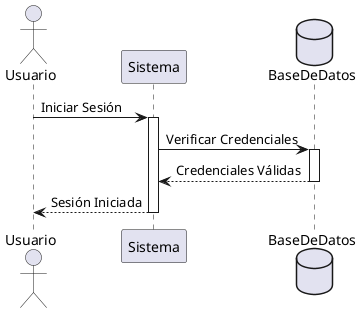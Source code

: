 @startuml
actor Usuario as User
participant "Sistema" as System
database BaseDeDatos

User -> System: Iniciar Sesión
activate System
System -> BaseDeDatos: Verificar Credenciales
activate BaseDeDatos
BaseDeDatos --> System: Credenciales Válidas
deactivate BaseDeDatos
System --> User: Sesión Iniciada
deactivate System
@enduml
